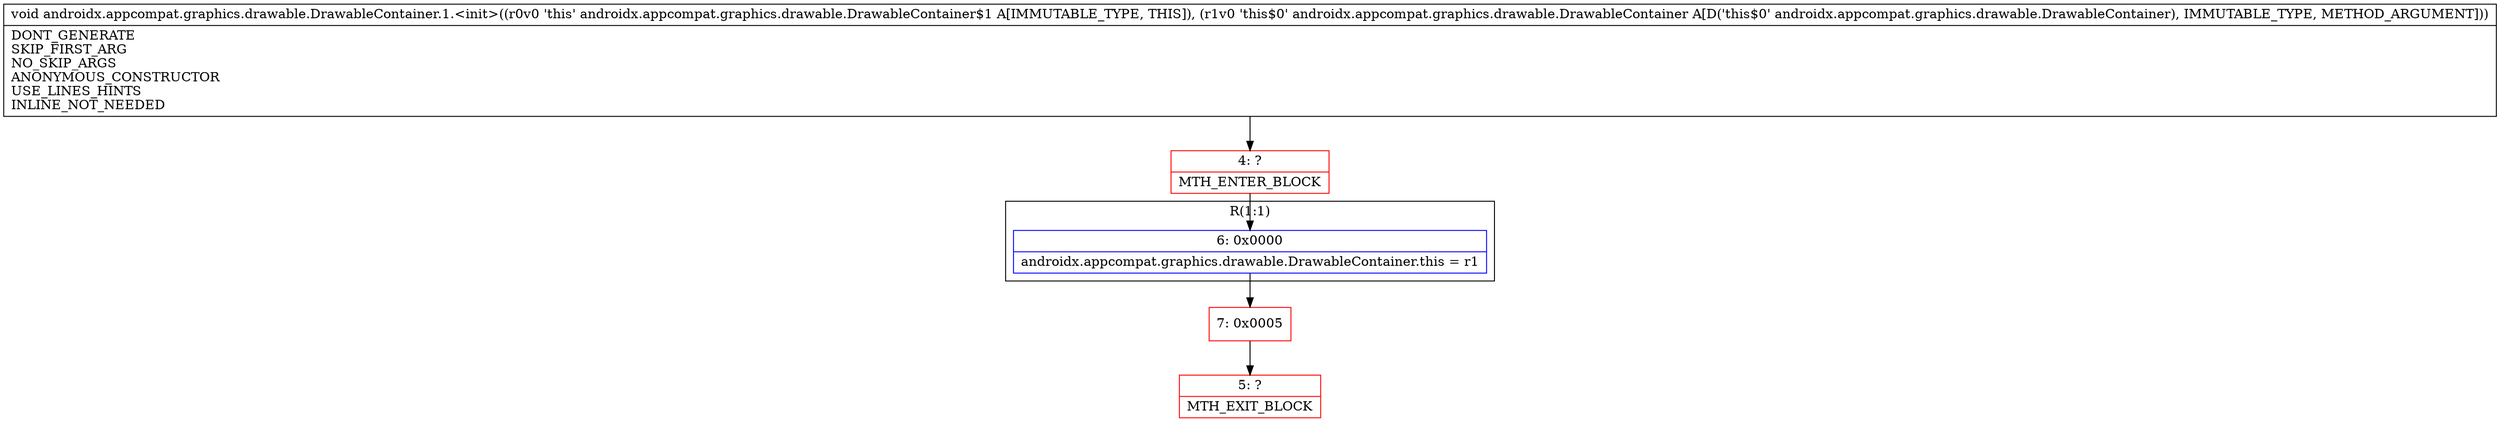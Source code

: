 digraph "CFG forandroidx.appcompat.graphics.drawable.DrawableContainer.1.\<init\>(Landroidx\/appcompat\/graphics\/drawable\/DrawableContainer;)V" {
subgraph cluster_Region_335228339 {
label = "R(1:1)";
node [shape=record,color=blue];
Node_6 [shape=record,label="{6\:\ 0x0000|androidx.appcompat.graphics.drawable.DrawableContainer.this = r1\l}"];
}
Node_4 [shape=record,color=red,label="{4\:\ ?|MTH_ENTER_BLOCK\l}"];
Node_7 [shape=record,color=red,label="{7\:\ 0x0005}"];
Node_5 [shape=record,color=red,label="{5\:\ ?|MTH_EXIT_BLOCK\l}"];
MethodNode[shape=record,label="{void androidx.appcompat.graphics.drawable.DrawableContainer.1.\<init\>((r0v0 'this' androidx.appcompat.graphics.drawable.DrawableContainer$1 A[IMMUTABLE_TYPE, THIS]), (r1v0 'this$0' androidx.appcompat.graphics.drawable.DrawableContainer A[D('this$0' androidx.appcompat.graphics.drawable.DrawableContainer), IMMUTABLE_TYPE, METHOD_ARGUMENT]))  | DONT_GENERATE\lSKIP_FIRST_ARG\lNO_SKIP_ARGS\lANONYMOUS_CONSTRUCTOR\lUSE_LINES_HINTS\lINLINE_NOT_NEEDED\l}"];
MethodNode -> Node_4;Node_6 -> Node_7;
Node_4 -> Node_6;
Node_7 -> Node_5;
}

